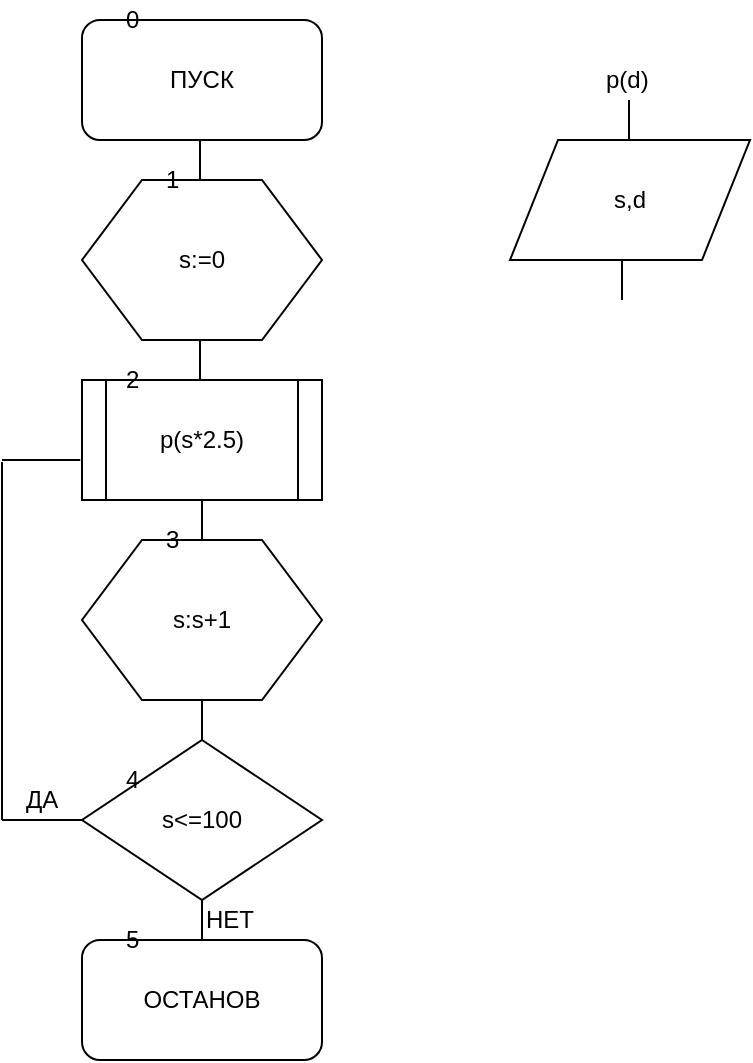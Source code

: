 <mxfile version="12.2.4" type="device" pages="1"><diagram id="L8h-e1ZxlejbhXrI8oiO" name="Page-1"><mxGraphModel dx="1005" dy="595" grid="1" gridSize="10" guides="1" tooltips="1" connect="1" arrows="1" fold="1" page="1" pageScale="1" pageWidth="827" pageHeight="1169" math="0" shadow="0"><root><mxCell id="0"/><mxCell id="1" parent="0"/><mxCell id="FD-SwtPa0p_NTJEjSVko-1" value="ПУСК" style="rounded=1;whiteSpace=wrap;html=1;" vertex="1" parent="1"><mxGeometry x="80" y="20" width="120" height="60" as="geometry"/></mxCell><mxCell id="FD-SwtPa0p_NTJEjSVko-2" value="s:=0" style="shape=hexagon;perimeter=hexagonPerimeter2;whiteSpace=wrap;html=1;" vertex="1" parent="1"><mxGeometry x="80" y="100" width="120" height="80" as="geometry"/></mxCell><mxCell id="FD-SwtPa0p_NTJEjSVko-3" value="p(s*2.5)" style="shape=process;whiteSpace=wrap;html=1;backgroundOutline=1;" vertex="1" parent="1"><mxGeometry x="80" y="200" width="120" height="60" as="geometry"/></mxCell><mxCell id="FD-SwtPa0p_NTJEjSVko-4" value="s:s+1" style="shape=hexagon;perimeter=hexagonPerimeter2;whiteSpace=wrap;html=1;" vertex="1" parent="1"><mxGeometry x="80" y="280" width="120" height="80" as="geometry"/></mxCell><mxCell id="FD-SwtPa0p_NTJEjSVko-5" value="s&amp;lt;=100" style="rhombus;whiteSpace=wrap;html=1;" vertex="1" parent="1"><mxGeometry x="80" y="380" width="120" height="80" as="geometry"/></mxCell><mxCell id="FD-SwtPa0p_NTJEjSVko-6" value="s,d" style="shape=parallelogram;perimeter=parallelogramPerimeter;whiteSpace=wrap;html=1;" vertex="1" parent="1"><mxGeometry x="294" y="80" width="120" height="60" as="geometry"/></mxCell><mxCell id="FD-SwtPa0p_NTJEjSVko-7" value="ОСТАНОВ" style="rounded=1;whiteSpace=wrap;html=1;" vertex="1" parent="1"><mxGeometry x="80" y="480" width="120" height="60" as="geometry"/></mxCell><mxCell id="FD-SwtPa0p_NTJEjSVko-9" value="" style="endArrow=none;html=1;entryX=0.5;entryY=1;entryDx=0;entryDy=0;exitX=0.5;exitY=0;exitDx=0;exitDy=0;" edge="1" parent="1"><mxGeometry width="50" height="50" relative="1" as="geometry"><mxPoint x="140" y="480" as="sourcePoint"/><mxPoint x="140" y="460" as="targetPoint"/></mxGeometry></mxCell><mxCell id="FD-SwtPa0p_NTJEjSVko-10" value="" style="endArrow=none;html=1;entryX=0.5;entryY=1;entryDx=0;entryDy=0;exitX=0.5;exitY=0;exitDx=0;exitDy=0;" edge="1" parent="1"><mxGeometry width="50" height="50" relative="1" as="geometry"><mxPoint x="140" y="380" as="sourcePoint"/><mxPoint x="140" y="360" as="targetPoint"/></mxGeometry></mxCell><mxCell id="FD-SwtPa0p_NTJEjSVko-11" value="" style="endArrow=none;html=1;entryX=0.5;entryY=1;entryDx=0;entryDy=0;exitX=0.5;exitY=0;exitDx=0;exitDy=0;" edge="1" parent="1"><mxGeometry width="50" height="50" relative="1" as="geometry"><mxPoint x="140" y="280" as="sourcePoint"/><mxPoint x="140" y="260" as="targetPoint"/></mxGeometry></mxCell><mxCell id="FD-SwtPa0p_NTJEjSVko-12" value="" style="endArrow=none;html=1;entryX=0.5;entryY=1;entryDx=0;entryDy=0;exitX=0.5;exitY=0;exitDx=0;exitDy=0;" edge="1" parent="1"><mxGeometry width="50" height="50" relative="1" as="geometry"><mxPoint x="139" y="200" as="sourcePoint"/><mxPoint x="139" y="180" as="targetPoint"/></mxGeometry></mxCell><mxCell id="FD-SwtPa0p_NTJEjSVko-13" value="" style="endArrow=none;html=1;entryX=0.5;entryY=1;entryDx=0;entryDy=0;exitX=0.5;exitY=0;exitDx=0;exitDy=0;" edge="1" parent="1"><mxGeometry width="50" height="50" relative="1" as="geometry"><mxPoint x="139" y="100" as="sourcePoint"/><mxPoint x="139" y="80" as="targetPoint"/></mxGeometry></mxCell><mxCell id="FD-SwtPa0p_NTJEjSVko-14" value="" style="endArrow=none;html=1;entryX=0;entryY=0.5;entryDx=0;entryDy=0;" edge="1" parent="1" target="FD-SwtPa0p_NTJEjSVko-5"><mxGeometry width="50" height="50" relative="1" as="geometry"><mxPoint x="40" y="420" as="sourcePoint"/><mxPoint x="130" y="640" as="targetPoint"/></mxGeometry></mxCell><mxCell id="FD-SwtPa0p_NTJEjSVko-15" value="" style="endArrow=none;html=1;entryX=-0.007;entryY=0.666;entryDx=0;entryDy=0;entryPerimeter=0;" edge="1" parent="1" target="FD-SwtPa0p_NTJEjSVko-3"><mxGeometry width="50" height="50" relative="1" as="geometry"><mxPoint x="40" y="240" as="sourcePoint"/><mxPoint x="90" y="640" as="targetPoint"/></mxGeometry></mxCell><mxCell id="FD-SwtPa0p_NTJEjSVko-16" value="" style="endArrow=none;html=1;" edge="1" parent="1"><mxGeometry width="50" height="50" relative="1" as="geometry"><mxPoint x="40" y="241.048" as="sourcePoint"/><mxPoint x="40" y="420" as="targetPoint"/></mxGeometry></mxCell><mxCell id="FD-SwtPa0p_NTJEjSVko-17" value="НЕТ" style="text;html=1;resizable=0;points=[];autosize=1;align=left;verticalAlign=top;spacingTop=-4;" vertex="1" parent="1"><mxGeometry x="140" y="460" width="40" height="20" as="geometry"/></mxCell><mxCell id="FD-SwtPa0p_NTJEjSVko-18" value="ДА" style="text;html=1;resizable=0;points=[];autosize=1;align=left;verticalAlign=top;spacingTop=-4;" vertex="1" parent="1"><mxGeometry x="50" y="400" width="30" height="20" as="geometry"/></mxCell><mxCell id="FD-SwtPa0p_NTJEjSVko-19" value="0" style="text;html=1;resizable=0;points=[];autosize=1;align=left;verticalAlign=top;spacingTop=-4;" vertex="1" parent="1"><mxGeometry x="100" y="10" width="20" height="20" as="geometry"/></mxCell><mxCell id="FD-SwtPa0p_NTJEjSVko-20" value="1" style="text;html=1;resizable=0;points=[];autosize=1;align=left;verticalAlign=top;spacingTop=-4;" vertex="1" parent="1"><mxGeometry x="120" y="90" width="20" height="20" as="geometry"/></mxCell><mxCell id="FD-SwtPa0p_NTJEjSVko-21" value="2" style="text;html=1;resizable=0;points=[];autosize=1;align=left;verticalAlign=top;spacingTop=-4;" vertex="1" parent="1"><mxGeometry x="100" y="190" width="20" height="20" as="geometry"/></mxCell><mxCell id="FD-SwtPa0p_NTJEjSVko-22" value="3" style="text;html=1;resizable=0;points=[];autosize=1;align=left;verticalAlign=top;spacingTop=-4;" vertex="1" parent="1"><mxGeometry x="120" y="270" width="20" height="20" as="geometry"/></mxCell><mxCell id="FD-SwtPa0p_NTJEjSVko-23" value="4" style="text;html=1;resizable=0;points=[];autosize=1;align=left;verticalAlign=top;spacingTop=-4;" vertex="1" parent="1"><mxGeometry x="100" y="390" width="20" height="20" as="geometry"/></mxCell><mxCell id="FD-SwtPa0p_NTJEjSVko-25" value="5" style="text;html=1;resizable=0;points=[];autosize=1;align=left;verticalAlign=top;spacingTop=-4;" vertex="1" parent="1"><mxGeometry x="100" y="470" width="20" height="20" as="geometry"/></mxCell><mxCell id="FD-SwtPa0p_NTJEjSVko-26" value="" style="endArrow=none;html=1;entryX=0.442;entryY=1.067;entryDx=0;entryDy=0;entryPerimeter=0;" edge="1" parent="1" target="FD-SwtPa0p_NTJEjSVko-6"><mxGeometry width="50" height="50" relative="1" as="geometry"><mxPoint x="347" y="144" as="sourcePoint"/><mxPoint x="90" y="560" as="targetPoint"/></mxGeometry></mxCell><mxCell id="FD-SwtPa0p_NTJEjSVko-27" value="" style="endArrow=none;html=1;entryX=0.5;entryY=1;entryDx=0;entryDy=0;exitX=0.5;exitY=0;exitDx=0;exitDy=0;" edge="1" parent="1"><mxGeometry width="50" height="50" relative="1" as="geometry"><mxPoint x="350" y="160" as="sourcePoint"/><mxPoint x="350" y="140" as="targetPoint"/></mxGeometry></mxCell><mxCell id="FD-SwtPa0p_NTJEjSVko-28" value="" style="endArrow=none;html=1;entryX=0.5;entryY=1;entryDx=0;entryDy=0;exitX=0.5;exitY=0;exitDx=0;exitDy=0;" edge="1" parent="1"><mxGeometry width="50" height="50" relative="1" as="geometry"><mxPoint x="353.5" y="80" as="sourcePoint"/><mxPoint x="353.5" y="60" as="targetPoint"/></mxGeometry></mxCell><mxCell id="FD-SwtPa0p_NTJEjSVko-29" value="p(d)" style="text;html=1;resizable=0;points=[];autosize=1;align=left;verticalAlign=top;spacingTop=-4;" vertex="1" parent="1"><mxGeometry x="340" y="40" width="40" height="20" as="geometry"/></mxCell></root></mxGraphModel></diagram></mxfile>